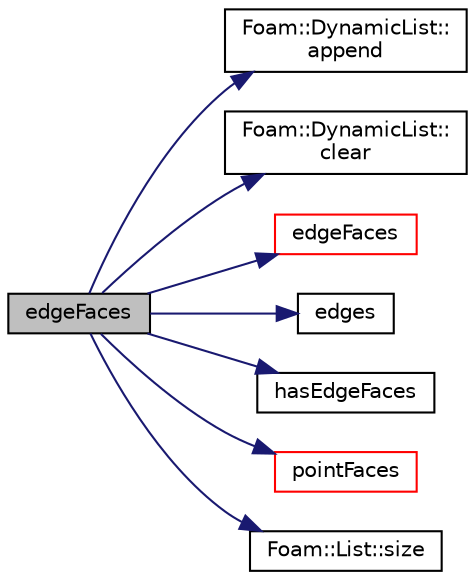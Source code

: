 digraph "edgeFaces"
{
  bgcolor="transparent";
  edge [fontname="Helvetica",fontsize="10",labelfontname="Helvetica",labelfontsize="10"];
  node [fontname="Helvetica",fontsize="10",shape=record];
  rankdir="LR";
  Node46551 [label="edgeFaces",height=0.2,width=0.4,color="black", fillcolor="grey75", style="filled", fontcolor="black"];
  Node46551 -> Node46552 [color="midnightblue",fontsize="10",style="solid",fontname="Helvetica"];
  Node46552 [label="Foam::DynamicList::\lappend",height=0.2,width=0.4,color="black",URL="$a27005.html#a7b67b42af715604376ad63a681dee6d8",tooltip="Append an element at the end of the list. "];
  Node46551 -> Node46553 [color="midnightblue",fontsize="10",style="solid",fontname="Helvetica"];
  Node46553 [label="Foam::DynamicList::\lclear",height=0.2,width=0.4,color="black",URL="$a27005.html#ac8bb3912a3ce86b15842e79d0b421204",tooltip="Clear the addressed list, i.e. set the size to zero. "];
  Node46551 -> Node46554 [color="midnightblue",fontsize="10",style="solid",fontname="Helvetica"];
  Node46554 [label="edgeFaces",height=0.2,width=0.4,color="red",URL="$a28685.html#ad38ecd2902727a890ebd437731c271c8"];
  Node46551 -> Node46603 [color="midnightblue",fontsize="10",style="solid",fontname="Helvetica"];
  Node46603 [label="edges",height=0.2,width=0.4,color="black",URL="$a28685.html#a21d764179912ddda5c6f95193c289846",tooltip="Return mesh edges. Uses calcEdges. "];
  Node46551 -> Node46621 [color="midnightblue",fontsize="10",style="solid",fontname="Helvetica"];
  Node46621 [label="hasEdgeFaces",height=0.2,width=0.4,color="black",URL="$a28685.html#aead94001dd01a9f5f6223ff055d87794"];
  Node46551 -> Node46622 [color="midnightblue",fontsize="10",style="solid",fontname="Helvetica"];
  Node46622 [label="pointFaces",height=0.2,width=0.4,color="red",URL="$a28685.html#acc347dd5dd3557af888ac3dd86d90d22"];
  Node46551 -> Node46608 [color="midnightblue",fontsize="10",style="solid",fontname="Helvetica"];
  Node46608 [label="Foam::List::size",height=0.2,width=0.4,color="black",URL="$a26833.html#a8a5f6fa29bd4b500caf186f60245b384",tooltip="Override size to be inconsistent with allocated storage. "];
}

